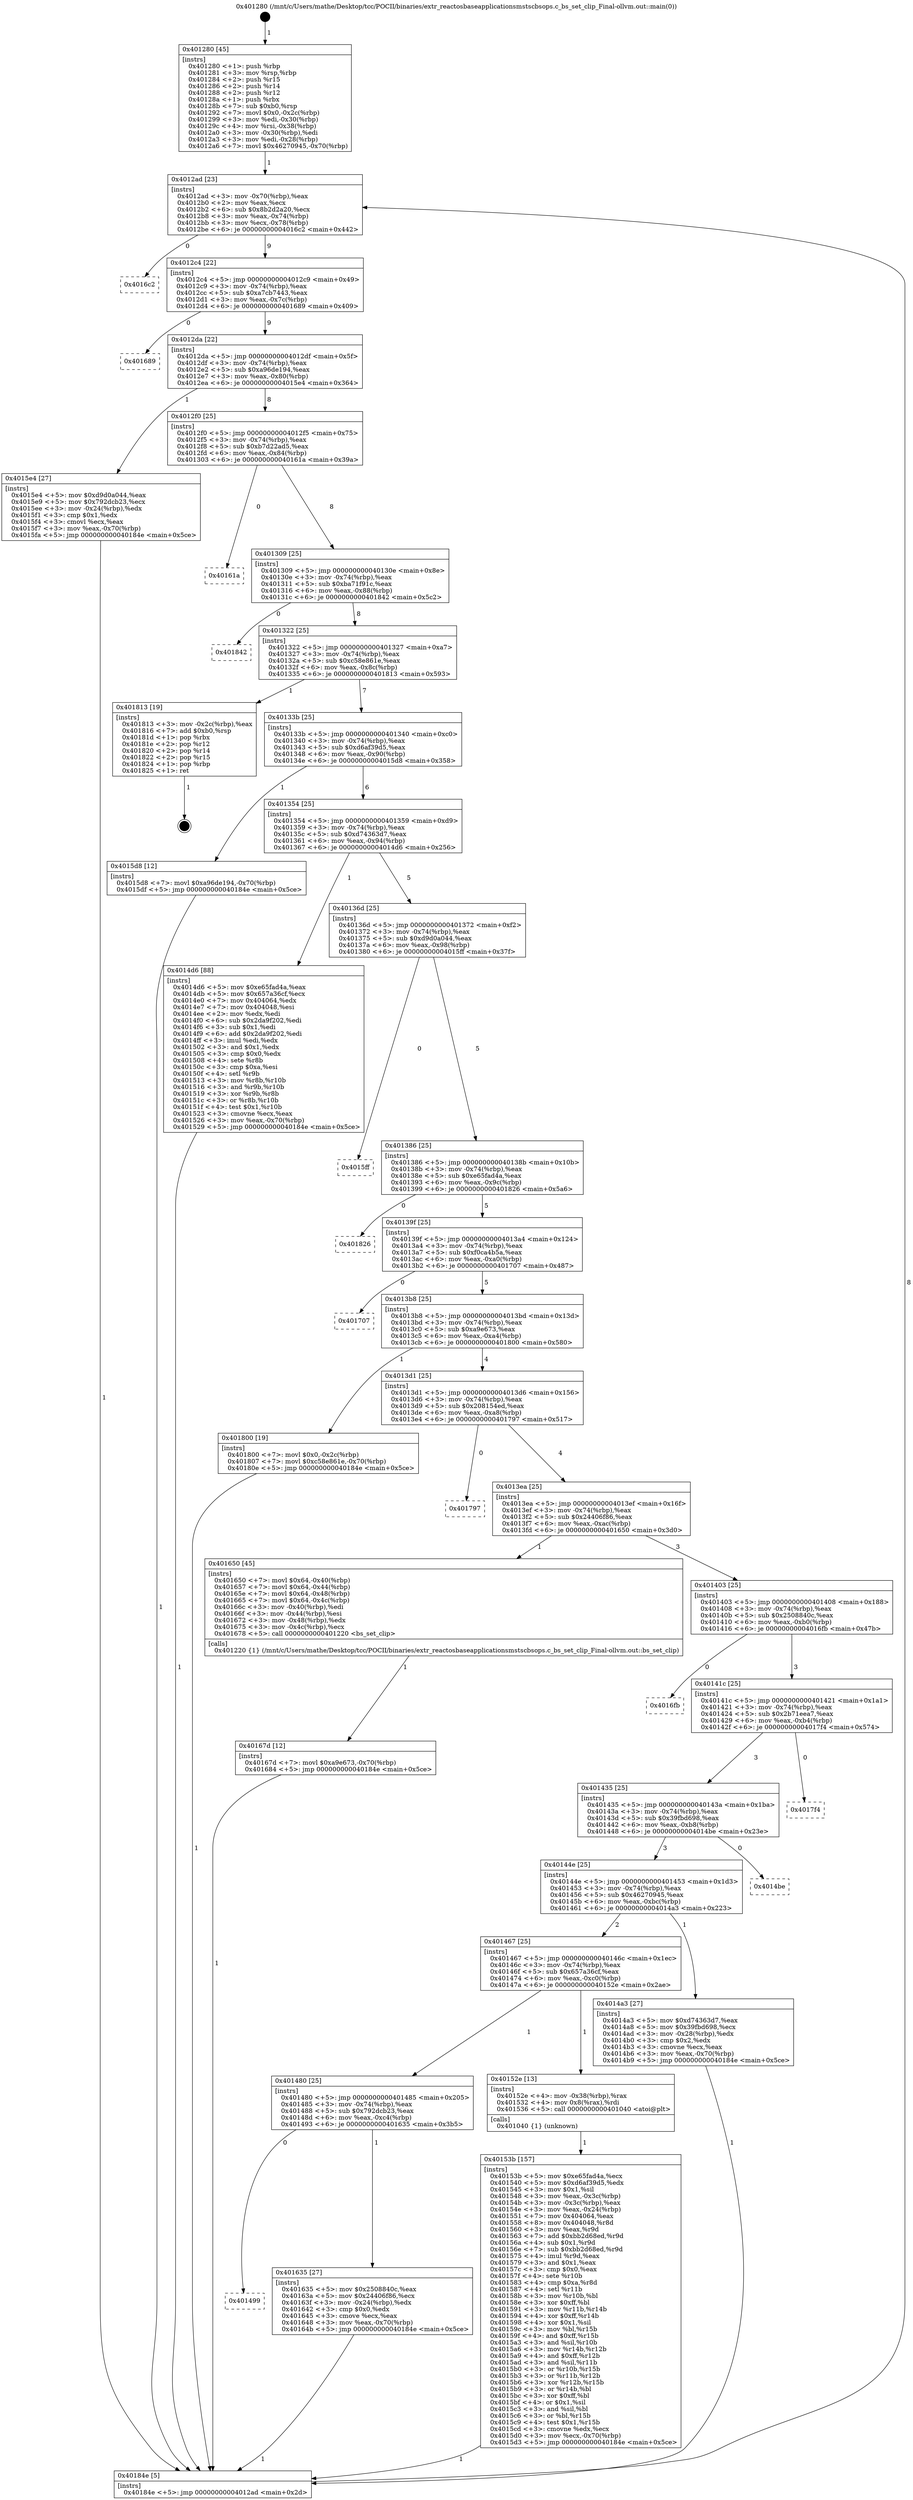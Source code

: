 digraph "0x401280" {
  label = "0x401280 (/mnt/c/Users/mathe/Desktop/tcc/POCII/binaries/extr_reactosbaseapplicationsmstscbsops.c_bs_set_clip_Final-ollvm.out::main(0))"
  labelloc = "t"
  node[shape=record]

  Entry [label="",width=0.3,height=0.3,shape=circle,fillcolor=black,style=filled]
  "0x4012ad" [label="{
     0x4012ad [23]\l
     | [instrs]\l
     &nbsp;&nbsp;0x4012ad \<+3\>: mov -0x70(%rbp),%eax\l
     &nbsp;&nbsp;0x4012b0 \<+2\>: mov %eax,%ecx\l
     &nbsp;&nbsp;0x4012b2 \<+6\>: sub $0x8b2d2a20,%ecx\l
     &nbsp;&nbsp;0x4012b8 \<+3\>: mov %eax,-0x74(%rbp)\l
     &nbsp;&nbsp;0x4012bb \<+3\>: mov %ecx,-0x78(%rbp)\l
     &nbsp;&nbsp;0x4012be \<+6\>: je 00000000004016c2 \<main+0x442\>\l
  }"]
  "0x4016c2" [label="{
     0x4016c2\l
  }", style=dashed]
  "0x4012c4" [label="{
     0x4012c4 [22]\l
     | [instrs]\l
     &nbsp;&nbsp;0x4012c4 \<+5\>: jmp 00000000004012c9 \<main+0x49\>\l
     &nbsp;&nbsp;0x4012c9 \<+3\>: mov -0x74(%rbp),%eax\l
     &nbsp;&nbsp;0x4012cc \<+5\>: sub $0xa7cb7443,%eax\l
     &nbsp;&nbsp;0x4012d1 \<+3\>: mov %eax,-0x7c(%rbp)\l
     &nbsp;&nbsp;0x4012d4 \<+6\>: je 0000000000401689 \<main+0x409\>\l
  }"]
  Exit [label="",width=0.3,height=0.3,shape=circle,fillcolor=black,style=filled,peripheries=2]
  "0x401689" [label="{
     0x401689\l
  }", style=dashed]
  "0x4012da" [label="{
     0x4012da [22]\l
     | [instrs]\l
     &nbsp;&nbsp;0x4012da \<+5\>: jmp 00000000004012df \<main+0x5f\>\l
     &nbsp;&nbsp;0x4012df \<+3\>: mov -0x74(%rbp),%eax\l
     &nbsp;&nbsp;0x4012e2 \<+5\>: sub $0xa96de194,%eax\l
     &nbsp;&nbsp;0x4012e7 \<+3\>: mov %eax,-0x80(%rbp)\l
     &nbsp;&nbsp;0x4012ea \<+6\>: je 00000000004015e4 \<main+0x364\>\l
  }"]
  "0x40167d" [label="{
     0x40167d [12]\l
     | [instrs]\l
     &nbsp;&nbsp;0x40167d \<+7\>: movl $0xa9e673,-0x70(%rbp)\l
     &nbsp;&nbsp;0x401684 \<+5\>: jmp 000000000040184e \<main+0x5ce\>\l
  }"]
  "0x4015e4" [label="{
     0x4015e4 [27]\l
     | [instrs]\l
     &nbsp;&nbsp;0x4015e4 \<+5\>: mov $0xd9d0a044,%eax\l
     &nbsp;&nbsp;0x4015e9 \<+5\>: mov $0x792dcb23,%ecx\l
     &nbsp;&nbsp;0x4015ee \<+3\>: mov -0x24(%rbp),%edx\l
     &nbsp;&nbsp;0x4015f1 \<+3\>: cmp $0x1,%edx\l
     &nbsp;&nbsp;0x4015f4 \<+3\>: cmovl %ecx,%eax\l
     &nbsp;&nbsp;0x4015f7 \<+3\>: mov %eax,-0x70(%rbp)\l
     &nbsp;&nbsp;0x4015fa \<+5\>: jmp 000000000040184e \<main+0x5ce\>\l
  }"]
  "0x4012f0" [label="{
     0x4012f0 [25]\l
     | [instrs]\l
     &nbsp;&nbsp;0x4012f0 \<+5\>: jmp 00000000004012f5 \<main+0x75\>\l
     &nbsp;&nbsp;0x4012f5 \<+3\>: mov -0x74(%rbp),%eax\l
     &nbsp;&nbsp;0x4012f8 \<+5\>: sub $0xb7d22ad5,%eax\l
     &nbsp;&nbsp;0x4012fd \<+6\>: mov %eax,-0x84(%rbp)\l
     &nbsp;&nbsp;0x401303 \<+6\>: je 000000000040161a \<main+0x39a\>\l
  }"]
  "0x401499" [label="{
     0x401499\l
  }", style=dashed]
  "0x40161a" [label="{
     0x40161a\l
  }", style=dashed]
  "0x401309" [label="{
     0x401309 [25]\l
     | [instrs]\l
     &nbsp;&nbsp;0x401309 \<+5\>: jmp 000000000040130e \<main+0x8e\>\l
     &nbsp;&nbsp;0x40130e \<+3\>: mov -0x74(%rbp),%eax\l
     &nbsp;&nbsp;0x401311 \<+5\>: sub $0xba71f91c,%eax\l
     &nbsp;&nbsp;0x401316 \<+6\>: mov %eax,-0x88(%rbp)\l
     &nbsp;&nbsp;0x40131c \<+6\>: je 0000000000401842 \<main+0x5c2\>\l
  }"]
  "0x401635" [label="{
     0x401635 [27]\l
     | [instrs]\l
     &nbsp;&nbsp;0x401635 \<+5\>: mov $0x2508840c,%eax\l
     &nbsp;&nbsp;0x40163a \<+5\>: mov $0x24406f86,%ecx\l
     &nbsp;&nbsp;0x40163f \<+3\>: mov -0x24(%rbp),%edx\l
     &nbsp;&nbsp;0x401642 \<+3\>: cmp $0x0,%edx\l
     &nbsp;&nbsp;0x401645 \<+3\>: cmove %ecx,%eax\l
     &nbsp;&nbsp;0x401648 \<+3\>: mov %eax,-0x70(%rbp)\l
     &nbsp;&nbsp;0x40164b \<+5\>: jmp 000000000040184e \<main+0x5ce\>\l
  }"]
  "0x401842" [label="{
     0x401842\l
  }", style=dashed]
  "0x401322" [label="{
     0x401322 [25]\l
     | [instrs]\l
     &nbsp;&nbsp;0x401322 \<+5\>: jmp 0000000000401327 \<main+0xa7\>\l
     &nbsp;&nbsp;0x401327 \<+3\>: mov -0x74(%rbp),%eax\l
     &nbsp;&nbsp;0x40132a \<+5\>: sub $0xc58e861e,%eax\l
     &nbsp;&nbsp;0x40132f \<+6\>: mov %eax,-0x8c(%rbp)\l
     &nbsp;&nbsp;0x401335 \<+6\>: je 0000000000401813 \<main+0x593\>\l
  }"]
  "0x40153b" [label="{
     0x40153b [157]\l
     | [instrs]\l
     &nbsp;&nbsp;0x40153b \<+5\>: mov $0xe65fad4a,%ecx\l
     &nbsp;&nbsp;0x401540 \<+5\>: mov $0xd6af39d5,%edx\l
     &nbsp;&nbsp;0x401545 \<+3\>: mov $0x1,%sil\l
     &nbsp;&nbsp;0x401548 \<+3\>: mov %eax,-0x3c(%rbp)\l
     &nbsp;&nbsp;0x40154b \<+3\>: mov -0x3c(%rbp),%eax\l
     &nbsp;&nbsp;0x40154e \<+3\>: mov %eax,-0x24(%rbp)\l
     &nbsp;&nbsp;0x401551 \<+7\>: mov 0x404064,%eax\l
     &nbsp;&nbsp;0x401558 \<+8\>: mov 0x404048,%r8d\l
     &nbsp;&nbsp;0x401560 \<+3\>: mov %eax,%r9d\l
     &nbsp;&nbsp;0x401563 \<+7\>: add $0xbb2d68ed,%r9d\l
     &nbsp;&nbsp;0x40156a \<+4\>: sub $0x1,%r9d\l
     &nbsp;&nbsp;0x40156e \<+7\>: sub $0xbb2d68ed,%r9d\l
     &nbsp;&nbsp;0x401575 \<+4\>: imul %r9d,%eax\l
     &nbsp;&nbsp;0x401579 \<+3\>: and $0x1,%eax\l
     &nbsp;&nbsp;0x40157c \<+3\>: cmp $0x0,%eax\l
     &nbsp;&nbsp;0x40157f \<+4\>: sete %r10b\l
     &nbsp;&nbsp;0x401583 \<+4\>: cmp $0xa,%r8d\l
     &nbsp;&nbsp;0x401587 \<+4\>: setl %r11b\l
     &nbsp;&nbsp;0x40158b \<+3\>: mov %r10b,%bl\l
     &nbsp;&nbsp;0x40158e \<+3\>: xor $0xff,%bl\l
     &nbsp;&nbsp;0x401591 \<+3\>: mov %r11b,%r14b\l
     &nbsp;&nbsp;0x401594 \<+4\>: xor $0xff,%r14b\l
     &nbsp;&nbsp;0x401598 \<+4\>: xor $0x1,%sil\l
     &nbsp;&nbsp;0x40159c \<+3\>: mov %bl,%r15b\l
     &nbsp;&nbsp;0x40159f \<+4\>: and $0xff,%r15b\l
     &nbsp;&nbsp;0x4015a3 \<+3\>: and %sil,%r10b\l
     &nbsp;&nbsp;0x4015a6 \<+3\>: mov %r14b,%r12b\l
     &nbsp;&nbsp;0x4015a9 \<+4\>: and $0xff,%r12b\l
     &nbsp;&nbsp;0x4015ad \<+3\>: and %sil,%r11b\l
     &nbsp;&nbsp;0x4015b0 \<+3\>: or %r10b,%r15b\l
     &nbsp;&nbsp;0x4015b3 \<+3\>: or %r11b,%r12b\l
     &nbsp;&nbsp;0x4015b6 \<+3\>: xor %r12b,%r15b\l
     &nbsp;&nbsp;0x4015b9 \<+3\>: or %r14b,%bl\l
     &nbsp;&nbsp;0x4015bc \<+3\>: xor $0xff,%bl\l
     &nbsp;&nbsp;0x4015bf \<+4\>: or $0x1,%sil\l
     &nbsp;&nbsp;0x4015c3 \<+3\>: and %sil,%bl\l
     &nbsp;&nbsp;0x4015c6 \<+3\>: or %bl,%r15b\l
     &nbsp;&nbsp;0x4015c9 \<+4\>: test $0x1,%r15b\l
     &nbsp;&nbsp;0x4015cd \<+3\>: cmovne %edx,%ecx\l
     &nbsp;&nbsp;0x4015d0 \<+3\>: mov %ecx,-0x70(%rbp)\l
     &nbsp;&nbsp;0x4015d3 \<+5\>: jmp 000000000040184e \<main+0x5ce\>\l
  }"]
  "0x401813" [label="{
     0x401813 [19]\l
     | [instrs]\l
     &nbsp;&nbsp;0x401813 \<+3\>: mov -0x2c(%rbp),%eax\l
     &nbsp;&nbsp;0x401816 \<+7\>: add $0xb0,%rsp\l
     &nbsp;&nbsp;0x40181d \<+1\>: pop %rbx\l
     &nbsp;&nbsp;0x40181e \<+2\>: pop %r12\l
     &nbsp;&nbsp;0x401820 \<+2\>: pop %r14\l
     &nbsp;&nbsp;0x401822 \<+2\>: pop %r15\l
     &nbsp;&nbsp;0x401824 \<+1\>: pop %rbp\l
     &nbsp;&nbsp;0x401825 \<+1\>: ret\l
  }"]
  "0x40133b" [label="{
     0x40133b [25]\l
     | [instrs]\l
     &nbsp;&nbsp;0x40133b \<+5\>: jmp 0000000000401340 \<main+0xc0\>\l
     &nbsp;&nbsp;0x401340 \<+3\>: mov -0x74(%rbp),%eax\l
     &nbsp;&nbsp;0x401343 \<+5\>: sub $0xd6af39d5,%eax\l
     &nbsp;&nbsp;0x401348 \<+6\>: mov %eax,-0x90(%rbp)\l
     &nbsp;&nbsp;0x40134e \<+6\>: je 00000000004015d8 \<main+0x358\>\l
  }"]
  "0x401480" [label="{
     0x401480 [25]\l
     | [instrs]\l
     &nbsp;&nbsp;0x401480 \<+5\>: jmp 0000000000401485 \<main+0x205\>\l
     &nbsp;&nbsp;0x401485 \<+3\>: mov -0x74(%rbp),%eax\l
     &nbsp;&nbsp;0x401488 \<+5\>: sub $0x792dcb23,%eax\l
     &nbsp;&nbsp;0x40148d \<+6\>: mov %eax,-0xc4(%rbp)\l
     &nbsp;&nbsp;0x401493 \<+6\>: je 0000000000401635 \<main+0x3b5\>\l
  }"]
  "0x4015d8" [label="{
     0x4015d8 [12]\l
     | [instrs]\l
     &nbsp;&nbsp;0x4015d8 \<+7\>: movl $0xa96de194,-0x70(%rbp)\l
     &nbsp;&nbsp;0x4015df \<+5\>: jmp 000000000040184e \<main+0x5ce\>\l
  }"]
  "0x401354" [label="{
     0x401354 [25]\l
     | [instrs]\l
     &nbsp;&nbsp;0x401354 \<+5\>: jmp 0000000000401359 \<main+0xd9\>\l
     &nbsp;&nbsp;0x401359 \<+3\>: mov -0x74(%rbp),%eax\l
     &nbsp;&nbsp;0x40135c \<+5\>: sub $0xd74363d7,%eax\l
     &nbsp;&nbsp;0x401361 \<+6\>: mov %eax,-0x94(%rbp)\l
     &nbsp;&nbsp;0x401367 \<+6\>: je 00000000004014d6 \<main+0x256\>\l
  }"]
  "0x40152e" [label="{
     0x40152e [13]\l
     | [instrs]\l
     &nbsp;&nbsp;0x40152e \<+4\>: mov -0x38(%rbp),%rax\l
     &nbsp;&nbsp;0x401532 \<+4\>: mov 0x8(%rax),%rdi\l
     &nbsp;&nbsp;0x401536 \<+5\>: call 0000000000401040 \<atoi@plt\>\l
     | [calls]\l
     &nbsp;&nbsp;0x401040 \{1\} (unknown)\l
  }"]
  "0x4014d6" [label="{
     0x4014d6 [88]\l
     | [instrs]\l
     &nbsp;&nbsp;0x4014d6 \<+5\>: mov $0xe65fad4a,%eax\l
     &nbsp;&nbsp;0x4014db \<+5\>: mov $0x657a36cf,%ecx\l
     &nbsp;&nbsp;0x4014e0 \<+7\>: mov 0x404064,%edx\l
     &nbsp;&nbsp;0x4014e7 \<+7\>: mov 0x404048,%esi\l
     &nbsp;&nbsp;0x4014ee \<+2\>: mov %edx,%edi\l
     &nbsp;&nbsp;0x4014f0 \<+6\>: sub $0x2da9f202,%edi\l
     &nbsp;&nbsp;0x4014f6 \<+3\>: sub $0x1,%edi\l
     &nbsp;&nbsp;0x4014f9 \<+6\>: add $0x2da9f202,%edi\l
     &nbsp;&nbsp;0x4014ff \<+3\>: imul %edi,%edx\l
     &nbsp;&nbsp;0x401502 \<+3\>: and $0x1,%edx\l
     &nbsp;&nbsp;0x401505 \<+3\>: cmp $0x0,%edx\l
     &nbsp;&nbsp;0x401508 \<+4\>: sete %r8b\l
     &nbsp;&nbsp;0x40150c \<+3\>: cmp $0xa,%esi\l
     &nbsp;&nbsp;0x40150f \<+4\>: setl %r9b\l
     &nbsp;&nbsp;0x401513 \<+3\>: mov %r8b,%r10b\l
     &nbsp;&nbsp;0x401516 \<+3\>: and %r9b,%r10b\l
     &nbsp;&nbsp;0x401519 \<+3\>: xor %r9b,%r8b\l
     &nbsp;&nbsp;0x40151c \<+3\>: or %r8b,%r10b\l
     &nbsp;&nbsp;0x40151f \<+4\>: test $0x1,%r10b\l
     &nbsp;&nbsp;0x401523 \<+3\>: cmovne %ecx,%eax\l
     &nbsp;&nbsp;0x401526 \<+3\>: mov %eax,-0x70(%rbp)\l
     &nbsp;&nbsp;0x401529 \<+5\>: jmp 000000000040184e \<main+0x5ce\>\l
  }"]
  "0x40136d" [label="{
     0x40136d [25]\l
     | [instrs]\l
     &nbsp;&nbsp;0x40136d \<+5\>: jmp 0000000000401372 \<main+0xf2\>\l
     &nbsp;&nbsp;0x401372 \<+3\>: mov -0x74(%rbp),%eax\l
     &nbsp;&nbsp;0x401375 \<+5\>: sub $0xd9d0a044,%eax\l
     &nbsp;&nbsp;0x40137a \<+6\>: mov %eax,-0x98(%rbp)\l
     &nbsp;&nbsp;0x401380 \<+6\>: je 00000000004015ff \<main+0x37f\>\l
  }"]
  "0x401280" [label="{
     0x401280 [45]\l
     | [instrs]\l
     &nbsp;&nbsp;0x401280 \<+1\>: push %rbp\l
     &nbsp;&nbsp;0x401281 \<+3\>: mov %rsp,%rbp\l
     &nbsp;&nbsp;0x401284 \<+2\>: push %r15\l
     &nbsp;&nbsp;0x401286 \<+2\>: push %r14\l
     &nbsp;&nbsp;0x401288 \<+2\>: push %r12\l
     &nbsp;&nbsp;0x40128a \<+1\>: push %rbx\l
     &nbsp;&nbsp;0x40128b \<+7\>: sub $0xb0,%rsp\l
     &nbsp;&nbsp;0x401292 \<+7\>: movl $0x0,-0x2c(%rbp)\l
     &nbsp;&nbsp;0x401299 \<+3\>: mov %edi,-0x30(%rbp)\l
     &nbsp;&nbsp;0x40129c \<+4\>: mov %rsi,-0x38(%rbp)\l
     &nbsp;&nbsp;0x4012a0 \<+3\>: mov -0x30(%rbp),%edi\l
     &nbsp;&nbsp;0x4012a3 \<+3\>: mov %edi,-0x28(%rbp)\l
     &nbsp;&nbsp;0x4012a6 \<+7\>: movl $0x46270945,-0x70(%rbp)\l
  }"]
  "0x4015ff" [label="{
     0x4015ff\l
  }", style=dashed]
  "0x401386" [label="{
     0x401386 [25]\l
     | [instrs]\l
     &nbsp;&nbsp;0x401386 \<+5\>: jmp 000000000040138b \<main+0x10b\>\l
     &nbsp;&nbsp;0x40138b \<+3\>: mov -0x74(%rbp),%eax\l
     &nbsp;&nbsp;0x40138e \<+5\>: sub $0xe65fad4a,%eax\l
     &nbsp;&nbsp;0x401393 \<+6\>: mov %eax,-0x9c(%rbp)\l
     &nbsp;&nbsp;0x401399 \<+6\>: je 0000000000401826 \<main+0x5a6\>\l
  }"]
  "0x40184e" [label="{
     0x40184e [5]\l
     | [instrs]\l
     &nbsp;&nbsp;0x40184e \<+5\>: jmp 00000000004012ad \<main+0x2d\>\l
  }"]
  "0x401826" [label="{
     0x401826\l
  }", style=dashed]
  "0x40139f" [label="{
     0x40139f [25]\l
     | [instrs]\l
     &nbsp;&nbsp;0x40139f \<+5\>: jmp 00000000004013a4 \<main+0x124\>\l
     &nbsp;&nbsp;0x4013a4 \<+3\>: mov -0x74(%rbp),%eax\l
     &nbsp;&nbsp;0x4013a7 \<+5\>: sub $0xf0ca4b5a,%eax\l
     &nbsp;&nbsp;0x4013ac \<+6\>: mov %eax,-0xa0(%rbp)\l
     &nbsp;&nbsp;0x4013b2 \<+6\>: je 0000000000401707 \<main+0x487\>\l
  }"]
  "0x401467" [label="{
     0x401467 [25]\l
     | [instrs]\l
     &nbsp;&nbsp;0x401467 \<+5\>: jmp 000000000040146c \<main+0x1ec\>\l
     &nbsp;&nbsp;0x40146c \<+3\>: mov -0x74(%rbp),%eax\l
     &nbsp;&nbsp;0x40146f \<+5\>: sub $0x657a36cf,%eax\l
     &nbsp;&nbsp;0x401474 \<+6\>: mov %eax,-0xc0(%rbp)\l
     &nbsp;&nbsp;0x40147a \<+6\>: je 000000000040152e \<main+0x2ae\>\l
  }"]
  "0x401707" [label="{
     0x401707\l
  }", style=dashed]
  "0x4013b8" [label="{
     0x4013b8 [25]\l
     | [instrs]\l
     &nbsp;&nbsp;0x4013b8 \<+5\>: jmp 00000000004013bd \<main+0x13d\>\l
     &nbsp;&nbsp;0x4013bd \<+3\>: mov -0x74(%rbp),%eax\l
     &nbsp;&nbsp;0x4013c0 \<+5\>: sub $0xa9e673,%eax\l
     &nbsp;&nbsp;0x4013c5 \<+6\>: mov %eax,-0xa4(%rbp)\l
     &nbsp;&nbsp;0x4013cb \<+6\>: je 0000000000401800 \<main+0x580\>\l
  }"]
  "0x4014a3" [label="{
     0x4014a3 [27]\l
     | [instrs]\l
     &nbsp;&nbsp;0x4014a3 \<+5\>: mov $0xd74363d7,%eax\l
     &nbsp;&nbsp;0x4014a8 \<+5\>: mov $0x39fbd698,%ecx\l
     &nbsp;&nbsp;0x4014ad \<+3\>: mov -0x28(%rbp),%edx\l
     &nbsp;&nbsp;0x4014b0 \<+3\>: cmp $0x2,%edx\l
     &nbsp;&nbsp;0x4014b3 \<+3\>: cmovne %ecx,%eax\l
     &nbsp;&nbsp;0x4014b6 \<+3\>: mov %eax,-0x70(%rbp)\l
     &nbsp;&nbsp;0x4014b9 \<+5\>: jmp 000000000040184e \<main+0x5ce\>\l
  }"]
  "0x401800" [label="{
     0x401800 [19]\l
     | [instrs]\l
     &nbsp;&nbsp;0x401800 \<+7\>: movl $0x0,-0x2c(%rbp)\l
     &nbsp;&nbsp;0x401807 \<+7\>: movl $0xc58e861e,-0x70(%rbp)\l
     &nbsp;&nbsp;0x40180e \<+5\>: jmp 000000000040184e \<main+0x5ce\>\l
  }"]
  "0x4013d1" [label="{
     0x4013d1 [25]\l
     | [instrs]\l
     &nbsp;&nbsp;0x4013d1 \<+5\>: jmp 00000000004013d6 \<main+0x156\>\l
     &nbsp;&nbsp;0x4013d6 \<+3\>: mov -0x74(%rbp),%eax\l
     &nbsp;&nbsp;0x4013d9 \<+5\>: sub $0x208154ed,%eax\l
     &nbsp;&nbsp;0x4013de \<+6\>: mov %eax,-0xa8(%rbp)\l
     &nbsp;&nbsp;0x4013e4 \<+6\>: je 0000000000401797 \<main+0x517\>\l
  }"]
  "0x40144e" [label="{
     0x40144e [25]\l
     | [instrs]\l
     &nbsp;&nbsp;0x40144e \<+5\>: jmp 0000000000401453 \<main+0x1d3\>\l
     &nbsp;&nbsp;0x401453 \<+3\>: mov -0x74(%rbp),%eax\l
     &nbsp;&nbsp;0x401456 \<+5\>: sub $0x46270945,%eax\l
     &nbsp;&nbsp;0x40145b \<+6\>: mov %eax,-0xbc(%rbp)\l
     &nbsp;&nbsp;0x401461 \<+6\>: je 00000000004014a3 \<main+0x223\>\l
  }"]
  "0x401797" [label="{
     0x401797\l
  }", style=dashed]
  "0x4013ea" [label="{
     0x4013ea [25]\l
     | [instrs]\l
     &nbsp;&nbsp;0x4013ea \<+5\>: jmp 00000000004013ef \<main+0x16f\>\l
     &nbsp;&nbsp;0x4013ef \<+3\>: mov -0x74(%rbp),%eax\l
     &nbsp;&nbsp;0x4013f2 \<+5\>: sub $0x24406f86,%eax\l
     &nbsp;&nbsp;0x4013f7 \<+6\>: mov %eax,-0xac(%rbp)\l
     &nbsp;&nbsp;0x4013fd \<+6\>: je 0000000000401650 \<main+0x3d0\>\l
  }"]
  "0x4014be" [label="{
     0x4014be\l
  }", style=dashed]
  "0x401650" [label="{
     0x401650 [45]\l
     | [instrs]\l
     &nbsp;&nbsp;0x401650 \<+7\>: movl $0x64,-0x40(%rbp)\l
     &nbsp;&nbsp;0x401657 \<+7\>: movl $0x64,-0x44(%rbp)\l
     &nbsp;&nbsp;0x40165e \<+7\>: movl $0x64,-0x48(%rbp)\l
     &nbsp;&nbsp;0x401665 \<+7\>: movl $0x64,-0x4c(%rbp)\l
     &nbsp;&nbsp;0x40166c \<+3\>: mov -0x40(%rbp),%edi\l
     &nbsp;&nbsp;0x40166f \<+3\>: mov -0x44(%rbp),%esi\l
     &nbsp;&nbsp;0x401672 \<+3\>: mov -0x48(%rbp),%edx\l
     &nbsp;&nbsp;0x401675 \<+3\>: mov -0x4c(%rbp),%ecx\l
     &nbsp;&nbsp;0x401678 \<+5\>: call 0000000000401220 \<bs_set_clip\>\l
     | [calls]\l
     &nbsp;&nbsp;0x401220 \{1\} (/mnt/c/Users/mathe/Desktop/tcc/POCII/binaries/extr_reactosbaseapplicationsmstscbsops.c_bs_set_clip_Final-ollvm.out::bs_set_clip)\l
  }"]
  "0x401403" [label="{
     0x401403 [25]\l
     | [instrs]\l
     &nbsp;&nbsp;0x401403 \<+5\>: jmp 0000000000401408 \<main+0x188\>\l
     &nbsp;&nbsp;0x401408 \<+3\>: mov -0x74(%rbp),%eax\l
     &nbsp;&nbsp;0x40140b \<+5\>: sub $0x2508840c,%eax\l
     &nbsp;&nbsp;0x401410 \<+6\>: mov %eax,-0xb0(%rbp)\l
     &nbsp;&nbsp;0x401416 \<+6\>: je 00000000004016fb \<main+0x47b\>\l
  }"]
  "0x401435" [label="{
     0x401435 [25]\l
     | [instrs]\l
     &nbsp;&nbsp;0x401435 \<+5\>: jmp 000000000040143a \<main+0x1ba\>\l
     &nbsp;&nbsp;0x40143a \<+3\>: mov -0x74(%rbp),%eax\l
     &nbsp;&nbsp;0x40143d \<+5\>: sub $0x39fbd698,%eax\l
     &nbsp;&nbsp;0x401442 \<+6\>: mov %eax,-0xb8(%rbp)\l
     &nbsp;&nbsp;0x401448 \<+6\>: je 00000000004014be \<main+0x23e\>\l
  }"]
  "0x4016fb" [label="{
     0x4016fb\l
  }", style=dashed]
  "0x40141c" [label="{
     0x40141c [25]\l
     | [instrs]\l
     &nbsp;&nbsp;0x40141c \<+5\>: jmp 0000000000401421 \<main+0x1a1\>\l
     &nbsp;&nbsp;0x401421 \<+3\>: mov -0x74(%rbp),%eax\l
     &nbsp;&nbsp;0x401424 \<+5\>: sub $0x2b71eea7,%eax\l
     &nbsp;&nbsp;0x401429 \<+6\>: mov %eax,-0xb4(%rbp)\l
     &nbsp;&nbsp;0x40142f \<+6\>: je 00000000004017f4 \<main+0x574\>\l
  }"]
  "0x4017f4" [label="{
     0x4017f4\l
  }", style=dashed]
  Entry -> "0x401280" [label=" 1"]
  "0x4012ad" -> "0x4016c2" [label=" 0"]
  "0x4012ad" -> "0x4012c4" [label=" 9"]
  "0x401813" -> Exit [label=" 1"]
  "0x4012c4" -> "0x401689" [label=" 0"]
  "0x4012c4" -> "0x4012da" [label=" 9"]
  "0x401800" -> "0x40184e" [label=" 1"]
  "0x4012da" -> "0x4015e4" [label=" 1"]
  "0x4012da" -> "0x4012f0" [label=" 8"]
  "0x40167d" -> "0x40184e" [label=" 1"]
  "0x4012f0" -> "0x40161a" [label=" 0"]
  "0x4012f0" -> "0x401309" [label=" 8"]
  "0x401650" -> "0x40167d" [label=" 1"]
  "0x401309" -> "0x401842" [label=" 0"]
  "0x401309" -> "0x401322" [label=" 8"]
  "0x401635" -> "0x40184e" [label=" 1"]
  "0x401322" -> "0x401813" [label=" 1"]
  "0x401322" -> "0x40133b" [label=" 7"]
  "0x401480" -> "0x401635" [label=" 1"]
  "0x40133b" -> "0x4015d8" [label=" 1"]
  "0x40133b" -> "0x401354" [label=" 6"]
  "0x401480" -> "0x401499" [label=" 0"]
  "0x401354" -> "0x4014d6" [label=" 1"]
  "0x401354" -> "0x40136d" [label=" 5"]
  "0x4015e4" -> "0x40184e" [label=" 1"]
  "0x40136d" -> "0x4015ff" [label=" 0"]
  "0x40136d" -> "0x401386" [label=" 5"]
  "0x40153b" -> "0x40184e" [label=" 1"]
  "0x401386" -> "0x401826" [label=" 0"]
  "0x401386" -> "0x40139f" [label=" 5"]
  "0x40152e" -> "0x40153b" [label=" 1"]
  "0x40139f" -> "0x401707" [label=" 0"]
  "0x40139f" -> "0x4013b8" [label=" 5"]
  "0x401467" -> "0x401480" [label=" 1"]
  "0x4013b8" -> "0x401800" [label=" 1"]
  "0x4013b8" -> "0x4013d1" [label=" 4"]
  "0x401467" -> "0x40152e" [label=" 1"]
  "0x4013d1" -> "0x401797" [label=" 0"]
  "0x4013d1" -> "0x4013ea" [label=" 4"]
  "0x4014d6" -> "0x40184e" [label=" 1"]
  "0x4013ea" -> "0x401650" [label=" 1"]
  "0x4013ea" -> "0x401403" [label=" 3"]
  "0x40184e" -> "0x4012ad" [label=" 8"]
  "0x401403" -> "0x4016fb" [label=" 0"]
  "0x401403" -> "0x40141c" [label=" 3"]
  "0x4014a3" -> "0x40184e" [label=" 1"]
  "0x40141c" -> "0x4017f4" [label=" 0"]
  "0x40141c" -> "0x401435" [label=" 3"]
  "0x401280" -> "0x4012ad" [label=" 1"]
  "0x401435" -> "0x4014be" [label=" 0"]
  "0x401435" -> "0x40144e" [label=" 3"]
  "0x4015d8" -> "0x40184e" [label=" 1"]
  "0x40144e" -> "0x4014a3" [label=" 1"]
  "0x40144e" -> "0x401467" [label=" 2"]
}
